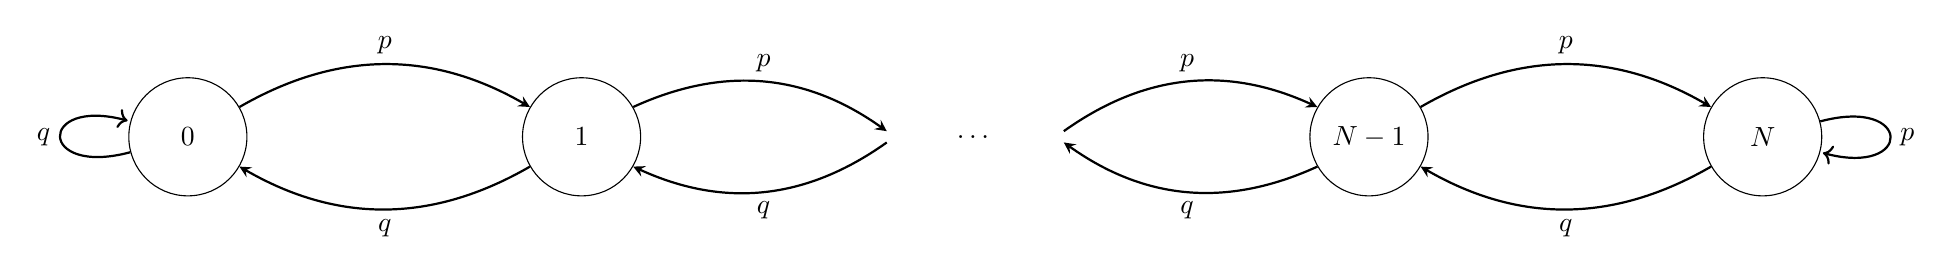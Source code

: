 \begin{tikzpicture}
	\begin{pgfonlayer}{nodelayer}	
		\node [state, minimum size = 1.5cm] (0) at (-10, 0) {0};
		\node [state, minimum size = 1.5cm] (1) at (-5, 0) {1};
		\node [style=none] (3) at (-1, 0) {};
		\node [style=none] (4) at (0, 0) {$\dots$};
		\node [style=none] (5) at (1, 0) {};
		\node [state, minimum size = 1.5cm] (N-1) at (5, 0) {$N-1$};
		\node [state, minimum size = 1.5cm] (N) at (10, 0) {$N$};
	\end{pgfonlayer}
	\begin{pgfonlayer}{edgelayer}
		\path [-stealth, thick]
			(1) edge[bend left] node[above] {$p$}   (3)
			(5) edge[bend left] node[above] {$p$}   (N-1)
			(N-1) edge[bend left] node[above] {$p$}   (N)
			(N-1) edge[bend left] node[below] {$q$}   (5)
			(3) edge[bend left] node[below] {$q$}   (1)
			(1) edge[bend left] node[below] {$q$}   (0)
            (0) edge[bend left] node[above] {$p$}   (1)
            (N) edge[bend left] node[below] {$q$}   (N-1)
			(0) edge[loop left]  node {$q$}()
			(N) edge[loop right]  node {$p$}();
	\end{pgfonlayer}
\end{tikzpicture}
